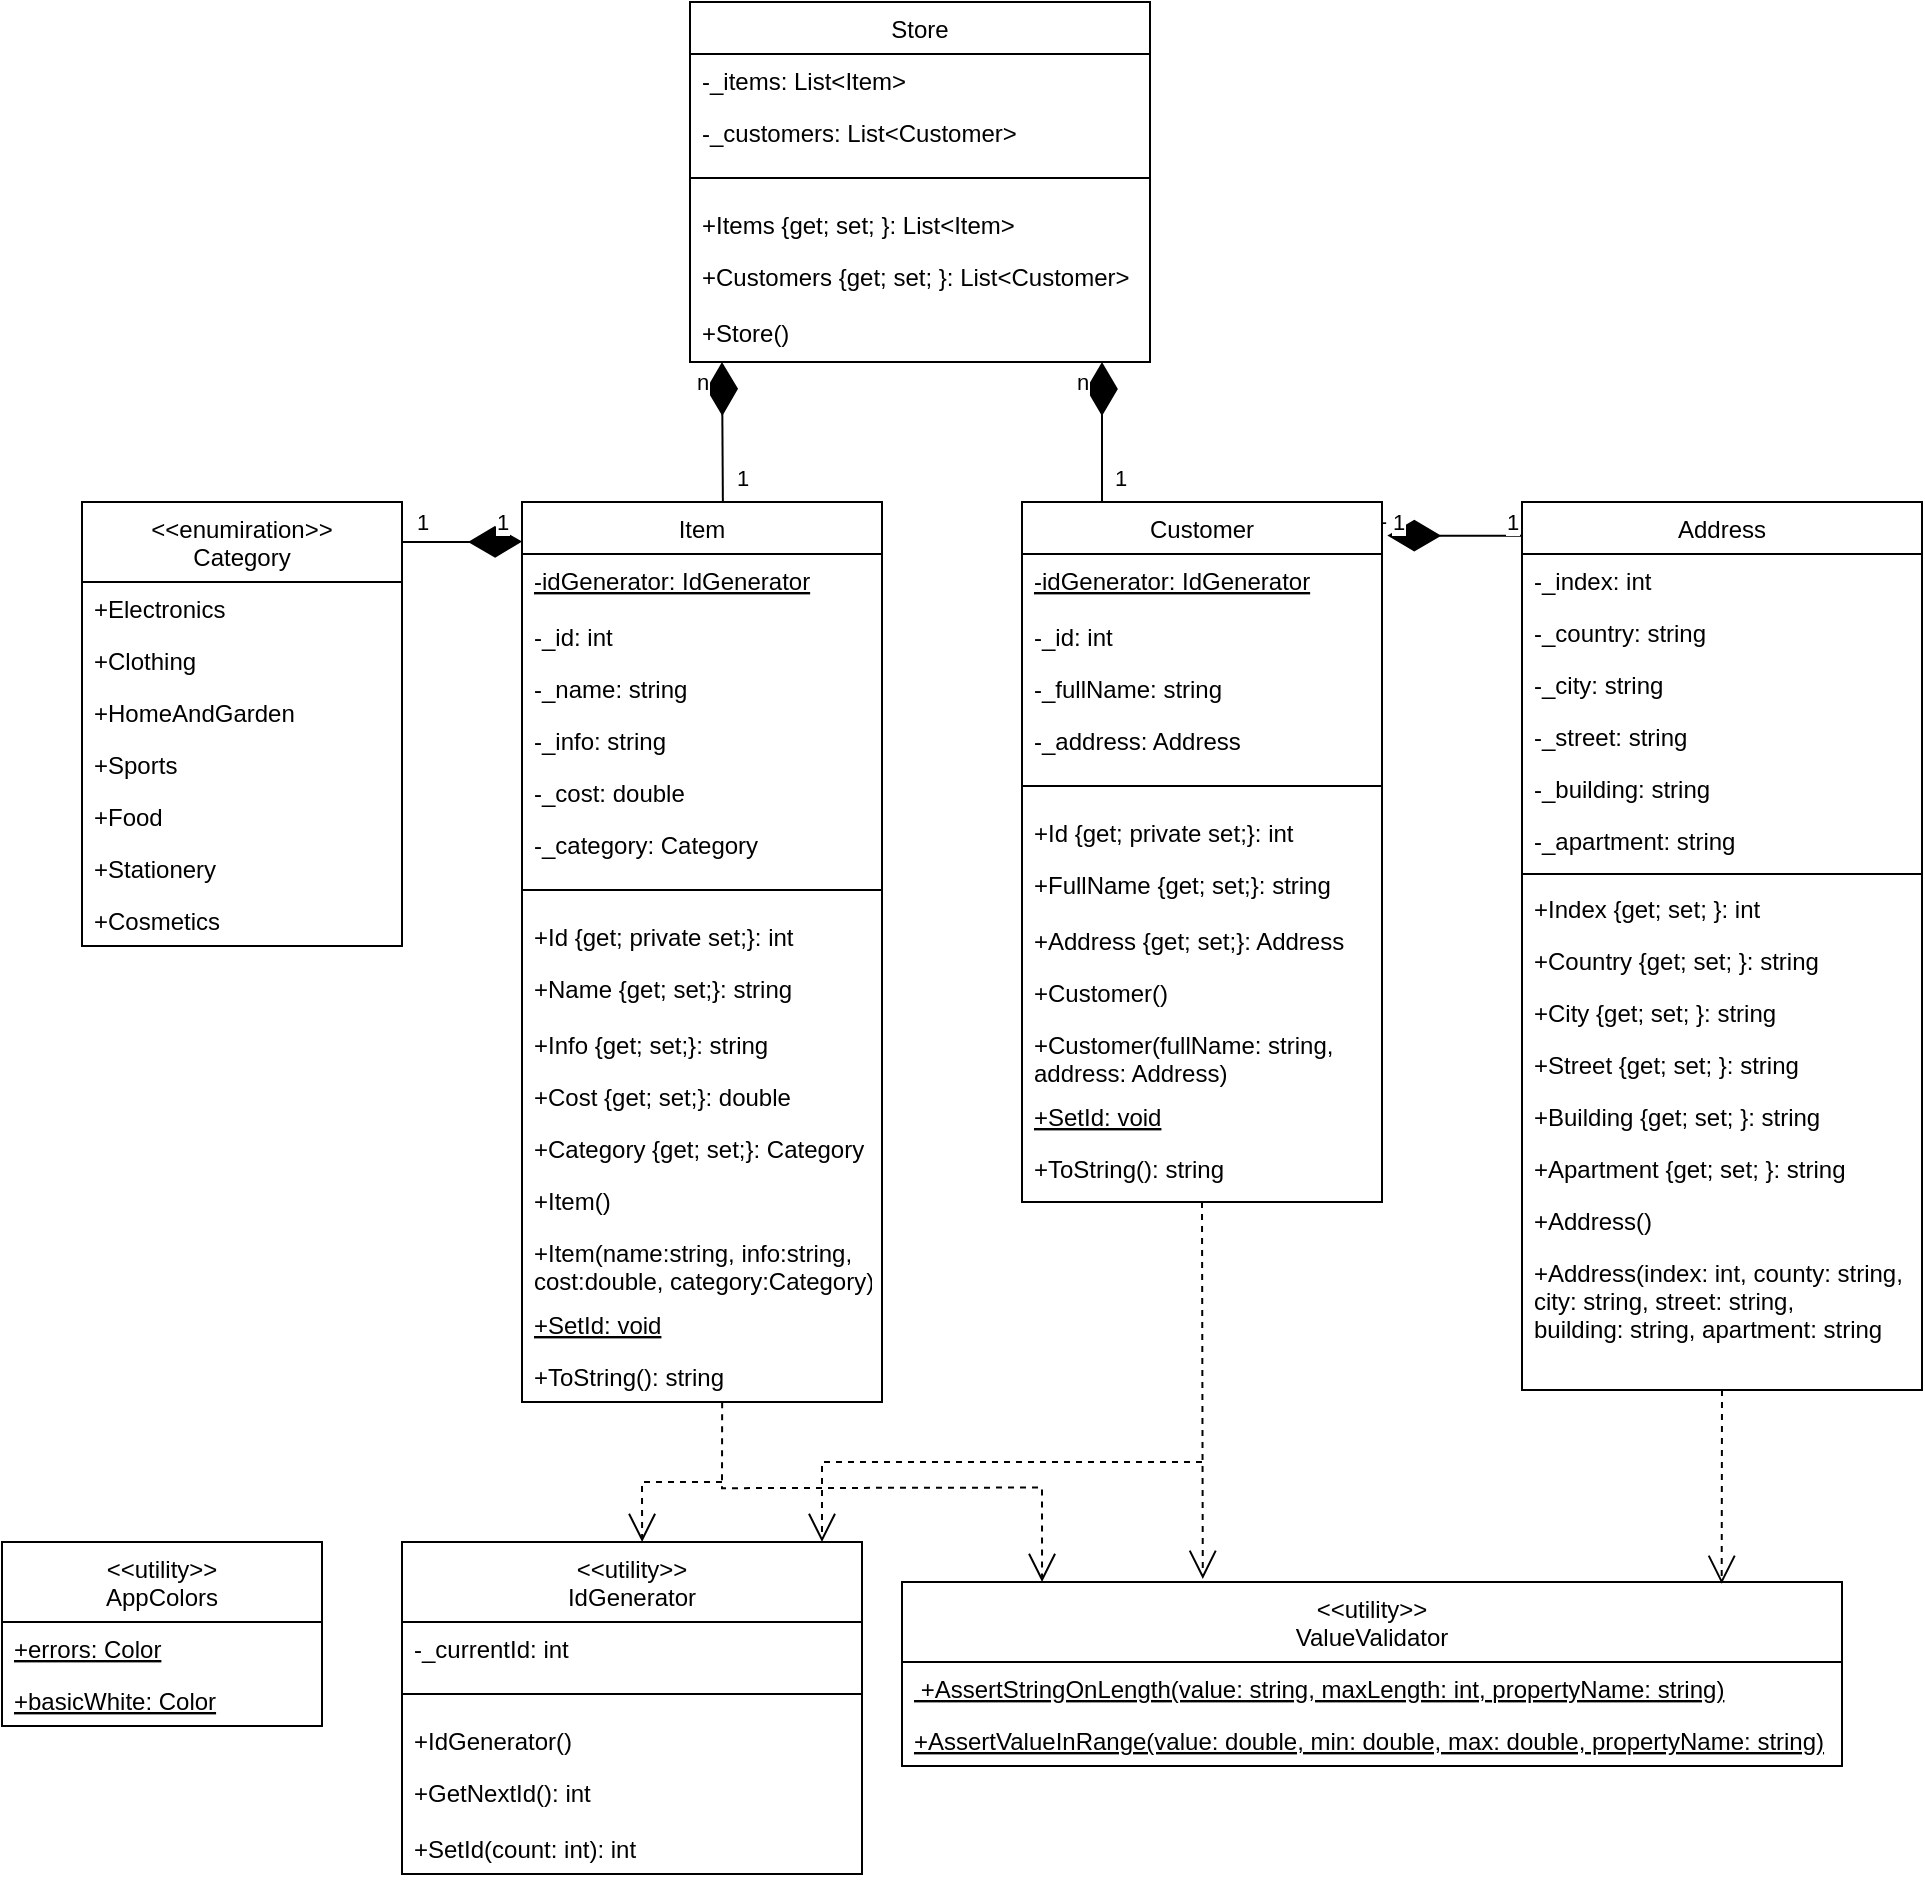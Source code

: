 <mxfile version="24.7.16">
  <diagram id="C5RBs43oDa-KdzZeNtuy" name="Page-1">
    <mxGraphModel dx="2154" dy="719" grid="1" gridSize="10" guides="1" tooltips="1" connect="1" arrows="1" fold="1" page="1" pageScale="1" pageWidth="827" pageHeight="1169" math="0" shadow="0">
      <root>
        <mxCell id="WIyWlLk6GJQsqaUBKTNV-0" />
        <mxCell id="WIyWlLk6GJQsqaUBKTNV-1" parent="WIyWlLk6GJQsqaUBKTNV-0" />
        <mxCell id="zkfFHV4jXpPFQw0GAbJ--0" value="Item" style="swimlane;fontStyle=0;align=center;verticalAlign=top;childLayout=stackLayout;horizontal=1;startSize=26;horizontalStack=0;resizeParent=1;resizeLast=0;collapsible=1;marginBottom=0;rounded=0;shadow=0;strokeWidth=1;" parent="WIyWlLk6GJQsqaUBKTNV-1" vertex="1">
          <mxGeometry x="100" y="310" width="180" height="450" as="geometry">
            <mxRectangle x="230" y="140" width="160" height="26" as="alternateBounds" />
          </mxGeometry>
        </mxCell>
        <mxCell id="vYJVHBtBaG9jq7kt9oan-11" value="-idGenerator: IdGenerator" style="text;align=left;verticalAlign=top;spacingLeft=4;spacingRight=4;overflow=hidden;rotatable=0;points=[[0,0.5],[1,0.5]];portConstraint=eastwest;rounded=0;shadow=0;html=0;fontStyle=4" vertex="1" parent="zkfFHV4jXpPFQw0GAbJ--0">
          <mxGeometry y="26" width="180" height="28" as="geometry" />
        </mxCell>
        <mxCell id="zkfFHV4jXpPFQw0GAbJ--1" value="-_id: int" style="text;align=left;verticalAlign=top;spacingLeft=4;spacingRight=4;overflow=hidden;rotatable=0;points=[[0,0.5],[1,0.5]];portConstraint=eastwest;" parent="zkfFHV4jXpPFQw0GAbJ--0" vertex="1">
          <mxGeometry y="54" width="180" height="26" as="geometry" />
        </mxCell>
        <mxCell id="zkfFHV4jXpPFQw0GAbJ--2" value="-_name: string" style="text;align=left;verticalAlign=top;spacingLeft=4;spacingRight=4;overflow=hidden;rotatable=0;points=[[0,0.5],[1,0.5]];portConstraint=eastwest;rounded=0;shadow=0;html=0;" parent="zkfFHV4jXpPFQw0GAbJ--0" vertex="1">
          <mxGeometry y="80" width="180" height="26" as="geometry" />
        </mxCell>
        <mxCell id="zkfFHV4jXpPFQw0GAbJ--3" value="-_info: string" style="text;align=left;verticalAlign=top;spacingLeft=4;spacingRight=4;overflow=hidden;rotatable=0;points=[[0,0.5],[1,0.5]];portConstraint=eastwest;rounded=0;shadow=0;html=0;" parent="zkfFHV4jXpPFQw0GAbJ--0" vertex="1">
          <mxGeometry y="106" width="180" height="26" as="geometry" />
        </mxCell>
        <mxCell id="vYJVHBtBaG9jq7kt9oan-1" value="-_cost: double" style="text;align=left;verticalAlign=top;spacingLeft=4;spacingRight=4;overflow=hidden;rotatable=0;points=[[0,0.5],[1,0.5]];portConstraint=eastwest;rounded=0;shadow=0;html=0;" vertex="1" parent="zkfFHV4jXpPFQw0GAbJ--0">
          <mxGeometry y="132" width="180" height="26" as="geometry" />
        </mxCell>
        <mxCell id="vYJVHBtBaG9jq7kt9oan-2" value="-_category: Category" style="text;align=left;verticalAlign=top;spacingLeft=4;spacingRight=4;overflow=hidden;rotatable=0;points=[[0,0.5],[1,0.5]];portConstraint=eastwest;rounded=0;shadow=0;html=0;" vertex="1" parent="zkfFHV4jXpPFQw0GAbJ--0">
          <mxGeometry y="158" width="180" height="26" as="geometry" />
        </mxCell>
        <mxCell id="zkfFHV4jXpPFQw0GAbJ--4" value="" style="line;html=1;strokeWidth=1;align=left;verticalAlign=middle;spacingTop=-1;spacingLeft=3;spacingRight=3;rotatable=0;labelPosition=right;points=[];portConstraint=eastwest;" parent="zkfFHV4jXpPFQw0GAbJ--0" vertex="1">
          <mxGeometry y="184" width="180" height="20" as="geometry" />
        </mxCell>
        <mxCell id="zkfFHV4jXpPFQw0GAbJ--5" value="+Id {get; private set;}: int" style="text;align=left;verticalAlign=top;spacingLeft=4;spacingRight=4;overflow=hidden;rotatable=0;points=[[0,0.5],[1,0.5]];portConstraint=eastwest;" parent="zkfFHV4jXpPFQw0GAbJ--0" vertex="1">
          <mxGeometry y="204" width="180" height="26" as="geometry" />
        </mxCell>
        <mxCell id="vYJVHBtBaG9jq7kt9oan-3" value="+Name {get; set;}: string" style="text;align=left;verticalAlign=top;spacingLeft=4;spacingRight=4;overflow=hidden;rotatable=0;points=[[0,0.5],[1,0.5]];portConstraint=eastwest;" vertex="1" parent="zkfFHV4jXpPFQw0GAbJ--0">
          <mxGeometry y="230" width="180" height="28" as="geometry" />
        </mxCell>
        <mxCell id="vYJVHBtBaG9jq7kt9oan-4" value="+Info {get; set;}: string" style="text;align=left;verticalAlign=top;spacingLeft=4;spacingRight=4;overflow=hidden;rotatable=0;points=[[0,0.5],[1,0.5]];portConstraint=eastwest;" vertex="1" parent="zkfFHV4jXpPFQw0GAbJ--0">
          <mxGeometry y="258" width="180" height="26" as="geometry" />
        </mxCell>
        <mxCell id="vYJVHBtBaG9jq7kt9oan-5" value="+Cost {get; set;}: double" style="text;align=left;verticalAlign=top;spacingLeft=4;spacingRight=4;overflow=hidden;rotatable=0;points=[[0,0.5],[1,0.5]];portConstraint=eastwest;" vertex="1" parent="zkfFHV4jXpPFQw0GAbJ--0">
          <mxGeometry y="284" width="180" height="26" as="geometry" />
        </mxCell>
        <mxCell id="vYJVHBtBaG9jq7kt9oan-6" value="+Category {get; set;}: Category" style="text;align=left;verticalAlign=top;spacingLeft=4;spacingRight=4;overflow=hidden;rotatable=0;points=[[0,0.5],[1,0.5]];portConstraint=eastwest;" vertex="1" parent="zkfFHV4jXpPFQw0GAbJ--0">
          <mxGeometry y="310" width="180" height="26" as="geometry" />
        </mxCell>
        <mxCell id="vYJVHBtBaG9jq7kt9oan-7" value="+Item()" style="text;align=left;verticalAlign=top;spacingLeft=4;spacingRight=4;overflow=hidden;rotatable=0;points=[[0,0.5],[1,0.5]];portConstraint=eastwest;" vertex="1" parent="zkfFHV4jXpPFQw0GAbJ--0">
          <mxGeometry y="336" width="180" height="26" as="geometry" />
        </mxCell>
        <mxCell id="vYJVHBtBaG9jq7kt9oan-8" value="+Item(name:string, info:string, &#xa;cost:double, category:Category)" style="text;align=left;verticalAlign=top;spacingLeft=4;spacingRight=4;overflow=hidden;rotatable=0;points=[[0,0.5],[1,0.5]];portConstraint=eastwest;" vertex="1" parent="zkfFHV4jXpPFQw0GAbJ--0">
          <mxGeometry y="362" width="180" height="36" as="geometry" />
        </mxCell>
        <mxCell id="vYJVHBtBaG9jq7kt9oan-10" value="+SetId: void" style="text;align=left;verticalAlign=top;spacingLeft=4;spacingRight=4;overflow=hidden;rotatable=0;points=[[0,0.5],[1,0.5]];portConstraint=eastwest;fontStyle=4" vertex="1" parent="zkfFHV4jXpPFQw0GAbJ--0">
          <mxGeometry y="398" width="180" height="26" as="geometry" />
        </mxCell>
        <mxCell id="vYJVHBtBaG9jq7kt9oan-9" value="+ToString(): string" style="text;align=left;verticalAlign=top;spacingLeft=4;spacingRight=4;overflow=hidden;rotatable=0;points=[[0,0.5],[1,0.5]];portConstraint=eastwest;" vertex="1" parent="zkfFHV4jXpPFQw0GAbJ--0">
          <mxGeometry y="424" width="180" height="26" as="geometry" />
        </mxCell>
        <mxCell id="zkfFHV4jXpPFQw0GAbJ--13" value="&lt;&lt;enumiration&gt;&gt;&#xa;Category" style="swimlane;fontStyle=0;align=center;verticalAlign=top;childLayout=stackLayout;horizontal=1;startSize=40;horizontalStack=0;resizeParent=1;resizeLast=0;collapsible=1;marginBottom=0;rounded=0;shadow=0;strokeWidth=1;" parent="WIyWlLk6GJQsqaUBKTNV-1" vertex="1">
          <mxGeometry x="-120" y="310" width="160" height="222" as="geometry">
            <mxRectangle x="340" y="380" width="170" height="26" as="alternateBounds" />
          </mxGeometry>
        </mxCell>
        <mxCell id="zkfFHV4jXpPFQw0GAbJ--14" value="+Electronics" style="text;align=left;verticalAlign=top;spacingLeft=4;spacingRight=4;overflow=hidden;rotatable=0;points=[[0,0.5],[1,0.5]];portConstraint=eastwest;" parent="zkfFHV4jXpPFQw0GAbJ--13" vertex="1">
          <mxGeometry y="40" width="160" height="26" as="geometry" />
        </mxCell>
        <mxCell id="vYJVHBtBaG9jq7kt9oan-14" value="+Clothing" style="text;align=left;verticalAlign=top;spacingLeft=4;spacingRight=4;overflow=hidden;rotatable=0;points=[[0,0.5],[1,0.5]];portConstraint=eastwest;" vertex="1" parent="zkfFHV4jXpPFQw0GAbJ--13">
          <mxGeometry y="66" width="160" height="26" as="geometry" />
        </mxCell>
        <mxCell id="vYJVHBtBaG9jq7kt9oan-15" value="+HomeAndGarden" style="text;align=left;verticalAlign=top;spacingLeft=4;spacingRight=4;overflow=hidden;rotatable=0;points=[[0,0.5],[1,0.5]];portConstraint=eastwest;" vertex="1" parent="zkfFHV4jXpPFQw0GAbJ--13">
          <mxGeometry y="92" width="160" height="26" as="geometry" />
        </mxCell>
        <mxCell id="vYJVHBtBaG9jq7kt9oan-16" value="+Sports" style="text;align=left;verticalAlign=top;spacingLeft=4;spacingRight=4;overflow=hidden;rotatable=0;points=[[0,0.5],[1,0.5]];portConstraint=eastwest;" vertex="1" parent="zkfFHV4jXpPFQw0GAbJ--13">
          <mxGeometry y="118" width="160" height="26" as="geometry" />
        </mxCell>
        <mxCell id="vYJVHBtBaG9jq7kt9oan-17" value="+Food" style="text;align=left;verticalAlign=top;spacingLeft=4;spacingRight=4;overflow=hidden;rotatable=0;points=[[0,0.5],[1,0.5]];portConstraint=eastwest;" vertex="1" parent="zkfFHV4jXpPFQw0GAbJ--13">
          <mxGeometry y="144" width="160" height="26" as="geometry" />
        </mxCell>
        <mxCell id="vYJVHBtBaG9jq7kt9oan-18" value="+Stationery" style="text;align=left;verticalAlign=top;spacingLeft=4;spacingRight=4;overflow=hidden;rotatable=0;points=[[0,0.5],[1,0.5]];portConstraint=eastwest;" vertex="1" parent="zkfFHV4jXpPFQw0GAbJ--13">
          <mxGeometry y="170" width="160" height="26" as="geometry" />
        </mxCell>
        <mxCell id="vYJVHBtBaG9jq7kt9oan-19" value="+Cosmetics" style="text;align=left;verticalAlign=top;spacingLeft=4;spacingRight=4;overflow=hidden;rotatable=0;points=[[0,0.5],[1,0.5]];portConstraint=eastwest;" vertex="1" parent="zkfFHV4jXpPFQw0GAbJ--13">
          <mxGeometry y="196" width="160" height="26" as="geometry" />
        </mxCell>
        <mxCell id="zkfFHV4jXpPFQw0GAbJ--17" value="Address" style="swimlane;fontStyle=0;align=center;verticalAlign=top;childLayout=stackLayout;horizontal=1;startSize=26;horizontalStack=0;resizeParent=1;resizeLast=0;collapsible=1;marginBottom=0;rounded=0;shadow=0;strokeWidth=1;" parent="WIyWlLk6GJQsqaUBKTNV-1" vertex="1">
          <mxGeometry x="600" y="310" width="200" height="444" as="geometry">
            <mxRectangle x="550" y="140" width="160" height="26" as="alternateBounds" />
          </mxGeometry>
        </mxCell>
        <mxCell id="vYJVHBtBaG9jq7kt9oan-99" value="" style="endArrow=diamondThin;endFill=1;endSize=24;html=1;rounded=0;entryX=1.017;entryY=0.048;entryDx=0;entryDy=0;entryPerimeter=0;exitX=0.002;exitY=0.038;exitDx=0;exitDy=0;exitPerimeter=0;" edge="1" parent="zkfFHV4jXpPFQw0GAbJ--17">
          <mxGeometry width="160" relative="1" as="geometry">
            <mxPoint x="-1.137e-13" y="16.872" as="sourcePoint" />
            <mxPoint x="-67.34" y="16.8" as="targetPoint" />
            <Array as="points" />
          </mxGeometry>
        </mxCell>
        <mxCell id="vYJVHBtBaG9jq7kt9oan-100" value="1" style="edgeLabel;html=1;align=center;verticalAlign=middle;resizable=0;points=[];" vertex="1" connectable="0" parent="vYJVHBtBaG9jq7kt9oan-99">
          <mxGeometry x="0.902" relative="1" as="geometry">
            <mxPoint x="-7" y="-10" as="offset" />
          </mxGeometry>
        </mxCell>
        <mxCell id="vYJVHBtBaG9jq7kt9oan-101" value="1" style="edgeLabel;html=1;align=center;verticalAlign=middle;resizable=0;points=[];" vertex="1" connectable="0" parent="vYJVHBtBaG9jq7kt9oan-99">
          <mxGeometry x="-0.898" y="-2" relative="1" as="geometry">
            <mxPoint x="-2" y="-5" as="offset" />
          </mxGeometry>
        </mxCell>
        <mxCell id="vYJVHBtBaG9jq7kt9oan-112" value="1" style="edgeLabel;html=1;align=center;verticalAlign=middle;resizable=0;points=[];" vertex="1" connectable="0" parent="vYJVHBtBaG9jq7kt9oan-99">
          <mxGeometry x="0.841" y="-1" relative="1" as="geometry">
            <mxPoint y="-6" as="offset" />
          </mxGeometry>
        </mxCell>
        <mxCell id="zkfFHV4jXpPFQw0GAbJ--18" value="-_index: int" style="text;align=left;verticalAlign=top;spacingLeft=4;spacingRight=4;overflow=hidden;rotatable=0;points=[[0,0.5],[1,0.5]];portConstraint=eastwest;" parent="zkfFHV4jXpPFQw0GAbJ--17" vertex="1">
          <mxGeometry y="26" width="200" height="26" as="geometry" />
        </mxCell>
        <mxCell id="zkfFHV4jXpPFQw0GAbJ--19" value="-_country: string" style="text;align=left;verticalAlign=top;spacingLeft=4;spacingRight=4;overflow=hidden;rotatable=0;points=[[0,0.5],[1,0.5]];portConstraint=eastwest;rounded=0;shadow=0;html=0;" parent="zkfFHV4jXpPFQw0GAbJ--17" vertex="1">
          <mxGeometry y="52" width="200" height="26" as="geometry" />
        </mxCell>
        <mxCell id="zkfFHV4jXpPFQw0GAbJ--20" value="-_city: string" style="text;align=left;verticalAlign=top;spacingLeft=4;spacingRight=4;overflow=hidden;rotatable=0;points=[[0,0.5],[1,0.5]];portConstraint=eastwest;rounded=0;shadow=0;html=0;" parent="zkfFHV4jXpPFQw0GAbJ--17" vertex="1">
          <mxGeometry y="78" width="200" height="26" as="geometry" />
        </mxCell>
        <mxCell id="zkfFHV4jXpPFQw0GAbJ--21" value="-_street: string" style="text;align=left;verticalAlign=top;spacingLeft=4;spacingRight=4;overflow=hidden;rotatable=0;points=[[0,0.5],[1,0.5]];portConstraint=eastwest;rounded=0;shadow=0;html=0;" parent="zkfFHV4jXpPFQw0GAbJ--17" vertex="1">
          <mxGeometry y="104" width="200" height="26" as="geometry" />
        </mxCell>
        <mxCell id="zkfFHV4jXpPFQw0GAbJ--22" value="-_building: string" style="text;align=left;verticalAlign=top;spacingLeft=4;spacingRight=4;overflow=hidden;rotatable=0;points=[[0,0.5],[1,0.5]];portConstraint=eastwest;rounded=0;shadow=0;html=0;" parent="zkfFHV4jXpPFQw0GAbJ--17" vertex="1">
          <mxGeometry y="130" width="200" height="26" as="geometry" />
        </mxCell>
        <mxCell id="vYJVHBtBaG9jq7kt9oan-37" value="-_apartment: string" style="text;align=left;verticalAlign=top;spacingLeft=4;spacingRight=4;overflow=hidden;rotatable=0;points=[[0,0.5],[1,0.5]];portConstraint=eastwest;rounded=0;shadow=0;html=0;" vertex="1" parent="zkfFHV4jXpPFQw0GAbJ--17">
          <mxGeometry y="156" width="200" height="26" as="geometry" />
        </mxCell>
        <mxCell id="zkfFHV4jXpPFQw0GAbJ--23" value="" style="line;html=1;strokeWidth=1;align=left;verticalAlign=middle;spacingTop=-1;spacingLeft=3;spacingRight=3;rotatable=0;labelPosition=right;points=[];portConstraint=eastwest;" parent="zkfFHV4jXpPFQw0GAbJ--17" vertex="1">
          <mxGeometry y="182" width="200" height="8" as="geometry" />
        </mxCell>
        <mxCell id="zkfFHV4jXpPFQw0GAbJ--24" value="+Index {get; set; }: int" style="text;align=left;verticalAlign=top;spacingLeft=4;spacingRight=4;overflow=hidden;rotatable=0;points=[[0,0.5],[1,0.5]];portConstraint=eastwest;" parent="zkfFHV4jXpPFQw0GAbJ--17" vertex="1">
          <mxGeometry y="190" width="200" height="26" as="geometry" />
        </mxCell>
        <mxCell id="zkfFHV4jXpPFQw0GAbJ--25" value="+Country {get; set; }: string" style="text;align=left;verticalAlign=top;spacingLeft=4;spacingRight=4;overflow=hidden;rotatable=0;points=[[0,0.5],[1,0.5]];portConstraint=eastwest;" parent="zkfFHV4jXpPFQw0GAbJ--17" vertex="1">
          <mxGeometry y="216" width="200" height="26" as="geometry" />
        </mxCell>
        <mxCell id="vYJVHBtBaG9jq7kt9oan-38" value="+City {get; set; }: string" style="text;align=left;verticalAlign=top;spacingLeft=4;spacingRight=4;overflow=hidden;rotatable=0;points=[[0,0.5],[1,0.5]];portConstraint=eastwest;" vertex="1" parent="zkfFHV4jXpPFQw0GAbJ--17">
          <mxGeometry y="242" width="200" height="26" as="geometry" />
        </mxCell>
        <mxCell id="vYJVHBtBaG9jq7kt9oan-39" value="+Street {get; set; }: string" style="text;align=left;verticalAlign=top;spacingLeft=4;spacingRight=4;overflow=hidden;rotatable=0;points=[[0,0.5],[1,0.5]];portConstraint=eastwest;" vertex="1" parent="zkfFHV4jXpPFQw0GAbJ--17">
          <mxGeometry y="268" width="200" height="26" as="geometry" />
        </mxCell>
        <mxCell id="vYJVHBtBaG9jq7kt9oan-40" value="+Building {get; set; }: string" style="text;align=left;verticalAlign=top;spacingLeft=4;spacingRight=4;overflow=hidden;rotatable=0;points=[[0,0.5],[1,0.5]];portConstraint=eastwest;" vertex="1" parent="zkfFHV4jXpPFQw0GAbJ--17">
          <mxGeometry y="294" width="200" height="26" as="geometry" />
        </mxCell>
        <mxCell id="vYJVHBtBaG9jq7kt9oan-41" value="+Apartment {get; set; }: string" style="text;align=left;verticalAlign=top;spacingLeft=4;spacingRight=4;overflow=hidden;rotatable=0;points=[[0,0.5],[1,0.5]];portConstraint=eastwest;" vertex="1" parent="zkfFHV4jXpPFQw0GAbJ--17">
          <mxGeometry y="320" width="200" height="26" as="geometry" />
        </mxCell>
        <mxCell id="vYJVHBtBaG9jq7kt9oan-42" value="+Address()" style="text;align=left;verticalAlign=top;spacingLeft=4;spacingRight=4;overflow=hidden;rotatable=0;points=[[0,0.5],[1,0.5]];portConstraint=eastwest;" vertex="1" parent="zkfFHV4jXpPFQw0GAbJ--17">
          <mxGeometry y="346" width="200" height="26" as="geometry" />
        </mxCell>
        <mxCell id="vYJVHBtBaG9jq7kt9oan-43" value="+Address(index: int, county: string,&#xa;city: string, street: string,&#xa;building: string, apartment: string" style="text;align=left;verticalAlign=top;spacingLeft=4;spacingRight=4;overflow=hidden;rotatable=0;points=[[0,0.5],[1,0.5]];portConstraint=eastwest;" vertex="1" parent="zkfFHV4jXpPFQw0GAbJ--17">
          <mxGeometry y="372" width="200" height="58" as="geometry" />
        </mxCell>
        <mxCell id="vYJVHBtBaG9jq7kt9oan-20" value="Customer" style="swimlane;fontStyle=0;align=center;verticalAlign=top;childLayout=stackLayout;horizontal=1;startSize=26;horizontalStack=0;resizeParent=1;resizeLast=0;collapsible=1;marginBottom=0;rounded=0;shadow=0;strokeWidth=1;" vertex="1" parent="WIyWlLk6GJQsqaUBKTNV-1">
          <mxGeometry x="350" y="310" width="180" height="350" as="geometry">
            <mxRectangle x="230" y="140" width="160" height="26" as="alternateBounds" />
          </mxGeometry>
        </mxCell>
        <mxCell id="vYJVHBtBaG9jq7kt9oan-21" value="-idGenerator: IdGenerator" style="text;align=left;verticalAlign=top;spacingLeft=4;spacingRight=4;overflow=hidden;rotatable=0;points=[[0,0.5],[1,0.5]];portConstraint=eastwest;rounded=0;shadow=0;html=0;fontStyle=4" vertex="1" parent="vYJVHBtBaG9jq7kt9oan-20">
          <mxGeometry y="26" width="180" height="28" as="geometry" />
        </mxCell>
        <mxCell id="vYJVHBtBaG9jq7kt9oan-22" value="-_id: int" style="text;align=left;verticalAlign=top;spacingLeft=4;spacingRight=4;overflow=hidden;rotatable=0;points=[[0,0.5],[1,0.5]];portConstraint=eastwest;" vertex="1" parent="vYJVHBtBaG9jq7kt9oan-20">
          <mxGeometry y="54" width="180" height="26" as="geometry" />
        </mxCell>
        <mxCell id="vYJVHBtBaG9jq7kt9oan-23" value="-_fullName: string" style="text;align=left;verticalAlign=top;spacingLeft=4;spacingRight=4;overflow=hidden;rotatable=0;points=[[0,0.5],[1,0.5]];portConstraint=eastwest;rounded=0;shadow=0;html=0;" vertex="1" parent="vYJVHBtBaG9jq7kt9oan-20">
          <mxGeometry y="80" width="180" height="26" as="geometry" />
        </mxCell>
        <mxCell id="vYJVHBtBaG9jq7kt9oan-26" value="-_address: Address" style="text;align=left;verticalAlign=top;spacingLeft=4;spacingRight=4;overflow=hidden;rotatable=0;points=[[0,0.5],[1,0.5]];portConstraint=eastwest;rounded=0;shadow=0;html=0;" vertex="1" parent="vYJVHBtBaG9jq7kt9oan-20">
          <mxGeometry y="106" width="180" height="26" as="geometry" />
        </mxCell>
        <mxCell id="vYJVHBtBaG9jq7kt9oan-27" value="" style="line;html=1;strokeWidth=1;align=left;verticalAlign=middle;spacingTop=-1;spacingLeft=3;spacingRight=3;rotatable=0;labelPosition=right;points=[];portConstraint=eastwest;" vertex="1" parent="vYJVHBtBaG9jq7kt9oan-20">
          <mxGeometry y="132" width="180" height="20" as="geometry" />
        </mxCell>
        <mxCell id="vYJVHBtBaG9jq7kt9oan-28" value="+Id {get; private set;}: int" style="text;align=left;verticalAlign=top;spacingLeft=4;spacingRight=4;overflow=hidden;rotatable=0;points=[[0,0.5],[1,0.5]];portConstraint=eastwest;" vertex="1" parent="vYJVHBtBaG9jq7kt9oan-20">
          <mxGeometry y="152" width="180" height="26" as="geometry" />
        </mxCell>
        <mxCell id="vYJVHBtBaG9jq7kt9oan-29" value="+FullName {get; set;}: string" style="text;align=left;verticalAlign=top;spacingLeft=4;spacingRight=4;overflow=hidden;rotatable=0;points=[[0,0.5],[1,0.5]];portConstraint=eastwest;" vertex="1" parent="vYJVHBtBaG9jq7kt9oan-20">
          <mxGeometry y="178" width="180" height="28" as="geometry" />
        </mxCell>
        <mxCell id="vYJVHBtBaG9jq7kt9oan-32" value="+Address {get; set;}: Address" style="text;align=left;verticalAlign=top;spacingLeft=4;spacingRight=4;overflow=hidden;rotatable=0;points=[[0,0.5],[1,0.5]];portConstraint=eastwest;" vertex="1" parent="vYJVHBtBaG9jq7kt9oan-20">
          <mxGeometry y="206" width="180" height="26" as="geometry" />
        </mxCell>
        <mxCell id="vYJVHBtBaG9jq7kt9oan-33" value="+Customer()" style="text;align=left;verticalAlign=top;spacingLeft=4;spacingRight=4;overflow=hidden;rotatable=0;points=[[0,0.5],[1,0.5]];portConstraint=eastwest;" vertex="1" parent="vYJVHBtBaG9jq7kt9oan-20">
          <mxGeometry y="232" width="180" height="26" as="geometry" />
        </mxCell>
        <mxCell id="vYJVHBtBaG9jq7kt9oan-34" value="+Customer(fullName: string, &#xa;address: Address)" style="text;align=left;verticalAlign=top;spacingLeft=4;spacingRight=4;overflow=hidden;rotatable=0;points=[[0,0.5],[1,0.5]];portConstraint=eastwest;" vertex="1" parent="vYJVHBtBaG9jq7kt9oan-20">
          <mxGeometry y="258" width="180" height="36" as="geometry" />
        </mxCell>
        <mxCell id="vYJVHBtBaG9jq7kt9oan-35" value="+SetId: void" style="text;align=left;verticalAlign=top;spacingLeft=4;spacingRight=4;overflow=hidden;rotatable=0;points=[[0,0.5],[1,0.5]];portConstraint=eastwest;fontStyle=4" vertex="1" parent="vYJVHBtBaG9jq7kt9oan-20">
          <mxGeometry y="294" width="180" height="26" as="geometry" />
        </mxCell>
        <mxCell id="vYJVHBtBaG9jq7kt9oan-36" value="+ToString(): string" style="text;align=left;verticalAlign=top;spacingLeft=4;spacingRight=4;overflow=hidden;rotatable=0;points=[[0,0.5],[1,0.5]];portConstraint=eastwest;" vertex="1" parent="vYJVHBtBaG9jq7kt9oan-20">
          <mxGeometry y="320" width="180" height="26" as="geometry" />
        </mxCell>
        <mxCell id="vYJVHBtBaG9jq7kt9oan-44" value="Store" style="swimlane;fontStyle=0;align=center;verticalAlign=top;childLayout=stackLayout;horizontal=1;startSize=26;horizontalStack=0;resizeParent=1;resizeLast=0;collapsible=1;marginBottom=0;rounded=0;shadow=0;strokeWidth=1;" vertex="1" parent="WIyWlLk6GJQsqaUBKTNV-1">
          <mxGeometry x="184" y="60" width="230" height="180" as="geometry">
            <mxRectangle x="230" y="140" width="160" height="26" as="alternateBounds" />
          </mxGeometry>
        </mxCell>
        <mxCell id="vYJVHBtBaG9jq7kt9oan-46" value="-_items: List&lt;Item&gt;" style="text;align=left;verticalAlign=top;spacingLeft=4;spacingRight=4;overflow=hidden;rotatable=0;points=[[0,0.5],[1,0.5]];portConstraint=eastwest;" vertex="1" parent="vYJVHBtBaG9jq7kt9oan-44">
          <mxGeometry y="26" width="230" height="26" as="geometry" />
        </mxCell>
        <mxCell id="vYJVHBtBaG9jq7kt9oan-47" value="-_customers: List&lt;Customer&gt;" style="text;align=left;verticalAlign=top;spacingLeft=4;spacingRight=4;overflow=hidden;rotatable=0;points=[[0,0.5],[1,0.5]];portConstraint=eastwest;rounded=0;shadow=0;html=0;" vertex="1" parent="vYJVHBtBaG9jq7kt9oan-44">
          <mxGeometry y="52" width="230" height="26" as="geometry" />
        </mxCell>
        <mxCell id="vYJVHBtBaG9jq7kt9oan-49" value="" style="line;html=1;strokeWidth=1;align=left;verticalAlign=middle;spacingTop=-1;spacingLeft=3;spacingRight=3;rotatable=0;labelPosition=right;points=[];portConstraint=eastwest;" vertex="1" parent="vYJVHBtBaG9jq7kt9oan-44">
          <mxGeometry y="78" width="230" height="20" as="geometry" />
        </mxCell>
        <mxCell id="vYJVHBtBaG9jq7kt9oan-50" value="+Items {get; set; }: List&lt;Item&gt;" style="text;align=left;verticalAlign=top;spacingLeft=4;spacingRight=4;overflow=hidden;rotatable=0;points=[[0,0.5],[1,0.5]];portConstraint=eastwest;" vertex="1" parent="vYJVHBtBaG9jq7kt9oan-44">
          <mxGeometry y="98" width="230" height="26" as="geometry" />
        </mxCell>
        <mxCell id="vYJVHBtBaG9jq7kt9oan-51" value="+Customers {get; set; }: List&lt;Customer&gt;" style="text;align=left;verticalAlign=top;spacingLeft=4;spacingRight=4;overflow=hidden;rotatable=0;points=[[0,0.5],[1,0.5]];portConstraint=eastwest;" vertex="1" parent="vYJVHBtBaG9jq7kt9oan-44">
          <mxGeometry y="124" width="230" height="28" as="geometry" />
        </mxCell>
        <mxCell id="vYJVHBtBaG9jq7kt9oan-53" value="+Store()" style="text;align=left;verticalAlign=top;spacingLeft=4;spacingRight=4;overflow=hidden;rotatable=0;points=[[0,0.5],[1,0.5]];portConstraint=eastwest;" vertex="1" parent="vYJVHBtBaG9jq7kt9oan-44">
          <mxGeometry y="152" width="230" height="26" as="geometry" />
        </mxCell>
        <mxCell id="vYJVHBtBaG9jq7kt9oan-116" value="" style="endArrow=diamondThin;endFill=1;endSize=24;html=1;rounded=0;exitX=0.558;exitY=0;exitDx=0;exitDy=0;exitPerimeter=0;" edge="1" parent="vYJVHBtBaG9jq7kt9oan-44" source="zkfFHV4jXpPFQw0GAbJ--0">
          <mxGeometry width="160" relative="1" as="geometry">
            <mxPoint x="-24" y="210" as="sourcePoint" />
            <mxPoint x="16" y="180" as="targetPoint" />
            <Array as="points" />
          </mxGeometry>
        </mxCell>
        <mxCell id="vYJVHBtBaG9jq7kt9oan-117" value="n" style="edgeLabel;html=1;align=center;verticalAlign=middle;resizable=0;points=[];" vertex="1" connectable="0" parent="vYJVHBtBaG9jq7kt9oan-116">
          <mxGeometry x="0.902" relative="1" as="geometry">
            <mxPoint x="-10" y="6" as="offset" />
          </mxGeometry>
        </mxCell>
        <mxCell id="vYJVHBtBaG9jq7kt9oan-118" value="1" style="edgeLabel;html=1;align=center;verticalAlign=middle;resizable=0;points=[];" vertex="1" connectable="0" parent="vYJVHBtBaG9jq7kt9oan-116">
          <mxGeometry x="-0.898" y="-2" relative="1" as="geometry">
            <mxPoint x="7" y="-9" as="offset" />
          </mxGeometry>
        </mxCell>
        <mxCell id="vYJVHBtBaG9jq7kt9oan-64" value="&lt;&lt;utility&gt;&gt;&#xa;AppColors" style="swimlane;fontStyle=0;align=center;verticalAlign=top;childLayout=stackLayout;horizontal=1;startSize=40;horizontalStack=0;resizeParent=1;resizeLast=0;collapsible=1;marginBottom=0;rounded=0;shadow=0;strokeWidth=1;" vertex="1" parent="WIyWlLk6GJQsqaUBKTNV-1">
          <mxGeometry x="-160" y="830" width="160" height="92" as="geometry">
            <mxRectangle x="340" y="380" width="170" height="26" as="alternateBounds" />
          </mxGeometry>
        </mxCell>
        <mxCell id="vYJVHBtBaG9jq7kt9oan-65" value="+errors: Color" style="text;align=left;verticalAlign=top;spacingLeft=4;spacingRight=4;overflow=hidden;rotatable=0;points=[[0,0.5],[1,0.5]];portConstraint=eastwest;fontStyle=4" vertex="1" parent="vYJVHBtBaG9jq7kt9oan-64">
          <mxGeometry y="40" width="160" height="26" as="geometry" />
        </mxCell>
        <mxCell id="vYJVHBtBaG9jq7kt9oan-66" value="+basicWhite: Color" style="text;align=left;verticalAlign=top;spacingLeft=4;spacingRight=4;overflow=hidden;rotatable=0;points=[[0,0.5],[1,0.5]];portConstraint=eastwest;fontStyle=4" vertex="1" parent="vYJVHBtBaG9jq7kt9oan-64">
          <mxGeometry y="66" width="160" height="26" as="geometry" />
        </mxCell>
        <mxCell id="vYJVHBtBaG9jq7kt9oan-72" value="&lt;&lt;utility&gt;&gt;&#xa;IdGenerator" style="swimlane;fontStyle=0;align=center;verticalAlign=top;childLayout=stackLayout;horizontal=1;startSize=40;horizontalStack=0;resizeParent=1;resizeLast=0;collapsible=1;marginBottom=0;rounded=0;shadow=0;strokeWidth=1;" vertex="1" parent="WIyWlLk6GJQsqaUBKTNV-1">
          <mxGeometry x="40" y="830" width="230" height="166" as="geometry">
            <mxRectangle x="230" y="140" width="160" height="26" as="alternateBounds" />
          </mxGeometry>
        </mxCell>
        <mxCell id="vYJVHBtBaG9jq7kt9oan-73" value="-_currentId: int" style="text;align=left;verticalAlign=top;spacingLeft=4;spacingRight=4;overflow=hidden;rotatable=0;points=[[0,0.5],[1,0.5]];portConstraint=eastwest;" vertex="1" parent="vYJVHBtBaG9jq7kt9oan-72">
          <mxGeometry y="40" width="230" height="26" as="geometry" />
        </mxCell>
        <mxCell id="vYJVHBtBaG9jq7kt9oan-75" value="" style="line;html=1;strokeWidth=1;align=left;verticalAlign=middle;spacingTop=-1;spacingLeft=3;spacingRight=3;rotatable=0;labelPosition=right;points=[];portConstraint=eastwest;" vertex="1" parent="vYJVHBtBaG9jq7kt9oan-72">
          <mxGeometry y="66" width="230" height="20" as="geometry" />
        </mxCell>
        <mxCell id="vYJVHBtBaG9jq7kt9oan-76" value="+IdGenerator()" style="text;align=left;verticalAlign=top;spacingLeft=4;spacingRight=4;overflow=hidden;rotatable=0;points=[[0,0.5],[1,0.5]];portConstraint=eastwest;" vertex="1" parent="vYJVHBtBaG9jq7kt9oan-72">
          <mxGeometry y="86" width="230" height="26" as="geometry" />
        </mxCell>
        <mxCell id="vYJVHBtBaG9jq7kt9oan-77" value="+GetNextId(): int" style="text;align=left;verticalAlign=top;spacingLeft=4;spacingRight=4;overflow=hidden;rotatable=0;points=[[0,0.5],[1,0.5]];portConstraint=eastwest;" vertex="1" parent="vYJVHBtBaG9jq7kt9oan-72">
          <mxGeometry y="112" width="230" height="28" as="geometry" />
        </mxCell>
        <mxCell id="vYJVHBtBaG9jq7kt9oan-78" value="+SetId(count: int): int" style="text;align=left;verticalAlign=top;spacingLeft=4;spacingRight=4;overflow=hidden;rotatable=0;points=[[0,0.5],[1,0.5]];portConstraint=eastwest;" vertex="1" parent="vYJVHBtBaG9jq7kt9oan-72">
          <mxGeometry y="140" width="230" height="26" as="geometry" />
        </mxCell>
        <mxCell id="vYJVHBtBaG9jq7kt9oan-79" value="&lt;&lt;utility&gt;&gt;&#xa;ValueValidator" style="swimlane;fontStyle=0;align=center;verticalAlign=top;childLayout=stackLayout;horizontal=1;startSize=40;horizontalStack=0;resizeParent=1;resizeLast=0;collapsible=1;marginBottom=0;rounded=0;shadow=0;strokeWidth=1;" vertex="1" parent="WIyWlLk6GJQsqaUBKTNV-1">
          <mxGeometry x="290" y="850" width="470" height="92" as="geometry">
            <mxRectangle x="340" y="380" width="170" height="26" as="alternateBounds" />
          </mxGeometry>
        </mxCell>
        <mxCell id="vYJVHBtBaG9jq7kt9oan-80" value=" +AssertStringOnLength(value: string, maxLength: int, propertyName: string)" style="text;align=left;verticalAlign=top;spacingLeft=4;spacingRight=4;overflow=hidden;rotatable=0;points=[[0,0.5],[1,0.5]];portConstraint=eastwest;fontStyle=4" vertex="1" parent="vYJVHBtBaG9jq7kt9oan-79">
          <mxGeometry y="40" width="470" height="26" as="geometry" />
        </mxCell>
        <mxCell id="vYJVHBtBaG9jq7kt9oan-81" value="+AssertValueInRange(value: double, min: double, max: double, propertyName: string)" style="text;align=left;verticalAlign=top;spacingLeft=4;spacingRight=4;overflow=hidden;rotatable=0;points=[[0,0.5],[1,0.5]];portConstraint=eastwest;fontStyle=4" vertex="1" parent="vYJVHBtBaG9jq7kt9oan-79">
          <mxGeometry y="66" width="470" height="26" as="geometry" />
        </mxCell>
        <mxCell id="vYJVHBtBaG9jq7kt9oan-87" value="" style="endArrow=open;endSize=12;dashed=1;html=1;rounded=0;exitX=0.5;exitY=1;exitDx=0;exitDy=0;entryX=0.32;entryY=-0.017;entryDx=0;entryDy=0;entryPerimeter=0;" edge="1" parent="WIyWlLk6GJQsqaUBKTNV-1" source="vYJVHBtBaG9jq7kt9oan-20" target="vYJVHBtBaG9jq7kt9oan-79">
          <mxGeometry width="160" relative="1" as="geometry">
            <mxPoint x="440" y="710" as="sourcePoint" />
            <mxPoint x="440" y="840" as="targetPoint" />
          </mxGeometry>
        </mxCell>
        <mxCell id="vYJVHBtBaG9jq7kt9oan-88" value="" style="endArrow=open;endSize=12;dashed=1;html=1;rounded=0;entryX=0.149;entryY=-0.001;entryDx=0;entryDy=0;entryPerimeter=0;exitX=0.556;exitY=1;exitDx=0;exitDy=0;exitPerimeter=0;" edge="1" parent="WIyWlLk6GJQsqaUBKTNV-1">
          <mxGeometry width="160" relative="1" as="geometry">
            <mxPoint x="200.08" y="760.09" as="sourcePoint" />
            <mxPoint x="360.03" y="849.998" as="targetPoint" />
            <Array as="points">
              <mxPoint x="200" y="803.09" />
              <mxPoint x="360" y="802.76" />
            </Array>
          </mxGeometry>
        </mxCell>
        <mxCell id="vYJVHBtBaG9jq7kt9oan-89" value="" style="endArrow=open;endSize=12;dashed=1;html=1;rounded=0;exitX=0.5;exitY=1;exitDx=0;exitDy=0;entryX=0.872;entryY=0.01;entryDx=0;entryDy=0;entryPerimeter=0;" edge="1" parent="WIyWlLk6GJQsqaUBKTNV-1" source="zkfFHV4jXpPFQw0GAbJ--17" target="vYJVHBtBaG9jq7kt9oan-79">
          <mxGeometry width="160" relative="1" as="geometry">
            <mxPoint x="699.58" y="760" as="sourcePoint" />
            <mxPoint x="699.58" y="840" as="targetPoint" />
          </mxGeometry>
        </mxCell>
        <mxCell id="vYJVHBtBaG9jq7kt9oan-91" value="" style="endArrow=open;endSize=12;dashed=1;html=1;rounded=0;entryX=0.522;entryY=0;entryDx=0;entryDy=0;entryPerimeter=0;" edge="1" parent="WIyWlLk6GJQsqaUBKTNV-1" target="vYJVHBtBaG9jq7kt9oan-72">
          <mxGeometry width="160" relative="1" as="geometry">
            <mxPoint x="200" y="800" as="sourcePoint" />
            <mxPoint x="120" y="800" as="targetPoint" />
            <Array as="points">
              <mxPoint x="160" y="800" />
            </Array>
          </mxGeometry>
        </mxCell>
        <mxCell id="vYJVHBtBaG9jq7kt9oan-93" value="" style="endArrow=open;endSize=12;dashed=1;html=1;rounded=0;entryX=0.913;entryY=0;entryDx=0;entryDy=0;entryPerimeter=0;" edge="1" parent="WIyWlLk6GJQsqaUBKTNV-1" target="vYJVHBtBaG9jq7kt9oan-72">
          <mxGeometry width="160" relative="1" as="geometry">
            <mxPoint x="440" y="790" as="sourcePoint" />
            <mxPoint x="250" y="820" as="targetPoint" />
            <Array as="points">
              <mxPoint x="250" y="790" />
            </Array>
          </mxGeometry>
        </mxCell>
        <mxCell id="vYJVHBtBaG9jq7kt9oan-95" value="" style="endArrow=diamondThin;endFill=1;endSize=24;html=1;rounded=0;entryX=0;entryY=0.044;entryDx=0;entryDy=0;entryPerimeter=0;" edge="1" parent="WIyWlLk6GJQsqaUBKTNV-1" target="zkfFHV4jXpPFQw0GAbJ--0">
          <mxGeometry width="160" relative="1" as="geometry">
            <mxPoint x="40" y="330" as="sourcePoint" />
            <mxPoint x="90" y="330" as="targetPoint" />
            <Array as="points">
              <mxPoint x="70" y="330" />
            </Array>
          </mxGeometry>
        </mxCell>
        <mxCell id="vYJVHBtBaG9jq7kt9oan-96" value="1" style="edgeLabel;html=1;align=center;verticalAlign=middle;resizable=0;points=[];" vertex="1" connectable="0" parent="vYJVHBtBaG9jq7kt9oan-95">
          <mxGeometry x="0.902" relative="1" as="geometry">
            <mxPoint x="-7" y="-10" as="offset" />
          </mxGeometry>
        </mxCell>
        <mxCell id="vYJVHBtBaG9jq7kt9oan-97" value="1" style="edgeLabel;html=1;align=center;verticalAlign=middle;resizable=0;points=[];" vertex="1" connectable="0" parent="vYJVHBtBaG9jq7kt9oan-95">
          <mxGeometry x="-0.898" y="-2" relative="1" as="geometry">
            <mxPoint x="7" y="-12" as="offset" />
          </mxGeometry>
        </mxCell>
        <mxCell id="vYJVHBtBaG9jq7kt9oan-119" value="" style="endArrow=diamondThin;endFill=1;endSize=24;html=1;rounded=0;exitX=0.558;exitY=0;exitDx=0;exitDy=0;exitPerimeter=0;" edge="1" parent="WIyWlLk6GJQsqaUBKTNV-1">
          <mxGeometry width="160" relative="1" as="geometry">
            <mxPoint x="390" y="310" as="sourcePoint" />
            <mxPoint x="390" y="240" as="targetPoint" />
            <Array as="points" />
          </mxGeometry>
        </mxCell>
        <mxCell id="vYJVHBtBaG9jq7kt9oan-120" value="n" style="edgeLabel;html=1;align=center;verticalAlign=middle;resizable=0;points=[];" vertex="1" connectable="0" parent="vYJVHBtBaG9jq7kt9oan-119">
          <mxGeometry x="0.902" relative="1" as="geometry">
            <mxPoint x="-10" y="6" as="offset" />
          </mxGeometry>
        </mxCell>
        <mxCell id="vYJVHBtBaG9jq7kt9oan-121" value="1" style="edgeLabel;html=1;align=center;verticalAlign=middle;resizable=0;points=[];" vertex="1" connectable="0" parent="vYJVHBtBaG9jq7kt9oan-119">
          <mxGeometry x="-0.898" y="-2" relative="1" as="geometry">
            <mxPoint x="7" y="-9" as="offset" />
          </mxGeometry>
        </mxCell>
      </root>
    </mxGraphModel>
  </diagram>
</mxfile>

